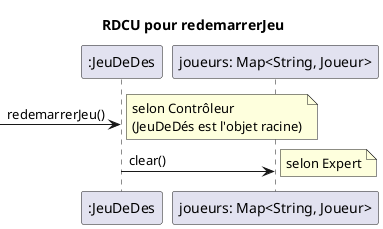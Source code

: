 @startuml rdcu-redemarrerJeu
title RDCU pour redemarrerJeu

participant ":JeuDeDes" as jeu
participant "joueurs: Map<String, Joueur>" as joueurs

-> jeu : redemarrerJeu()
note right
selon Contrôleur
(JeuDeDés est l'objet racine)
end note

jeu -> joueurs : clear()
note right
selon Expert
end note

@enduml
